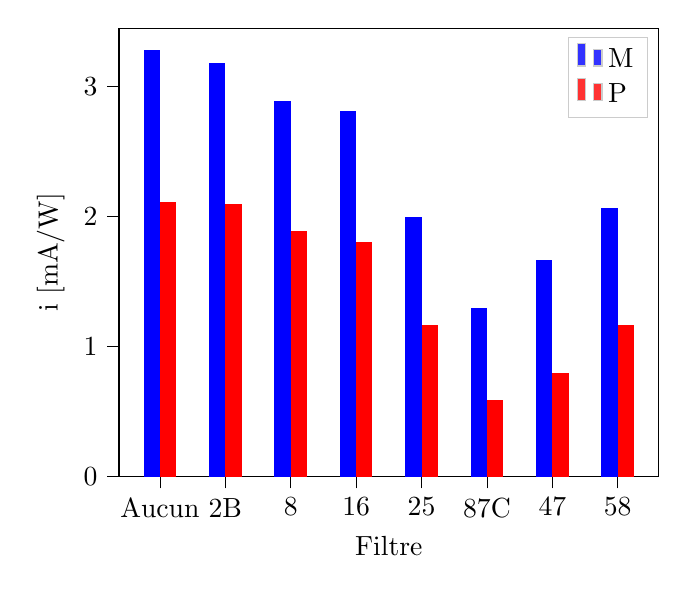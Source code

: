 % This file was created with tikzplotlib v0.10.1.
\begin{tikzpicture}

\definecolor{darkgray176}{RGB}{176,176,176}
\definecolor{lightgray204}{RGB}{204,204,204}

\begin{axis}[
legend cell align={left},
legend style={fill opacity=0.8, draw opacity=1, text opacity=1, draw=lightgray204},
tick align=outside,
tick pos=left,
x grid style={darkgray176},
xlabel={Filtre},
xmin=-0.5, xmax=7.75,
xtick style={color=black},
xtick={0.125,1.125,2.125,3.125,4.125,5.125,6.125,7.125},
xticklabels={Aucun,2B,8,16,25,87C,47,58},
y grid style={darkgray176},
ylabel={i [mA/W]},
ymin=0, ymax=3.449,
ytick style={color=black}
]
\draw[draw=none,fill=blue] (axis cs:-0.125,0) rectangle (axis cs:0.125,3.284);
\addlegendimage{ybar,ybar legend,draw=none,fill=blue}
\addlegendentry{M}

\draw[draw=none,fill=blue] (axis cs:0.875,0) rectangle (axis cs:1.125,3.178);
\draw[draw=none,fill=blue] (axis cs:1.875,0) rectangle (axis cs:2.125,2.892);
\draw[draw=none,fill=blue] (axis cs:2.875,0) rectangle (axis cs:3.125,2.814);
\draw[draw=none,fill=blue] (axis cs:3.875,0) rectangle (axis cs:4.125,1.996);
\draw[draw=none,fill=blue] (axis cs:4.875,0) rectangle (axis cs:5.125,1.296);
\draw[draw=none,fill=blue] (axis cs:5.875,0) rectangle (axis cs:6.125,1.664);
\draw[draw=none,fill=blue] (axis cs:6.875,0) rectangle (axis cs:7.125,2.063);
\draw[draw=none,fill=red] (axis cs:0.125,0) rectangle (axis cs:0.375,2.109);
\addlegendimage{ybar,ybar legend,draw=none,fill=red}
\addlegendentry{P}

\draw[draw=none,fill=red] (axis cs:1.125,0) rectangle (axis cs:1.375,2.095);
\draw[draw=none,fill=red] (axis cs:2.125,0) rectangle (axis cs:2.375,1.892);
\draw[draw=none,fill=red] (axis cs:3.125,0) rectangle (axis cs:3.375,1.808);
\draw[draw=none,fill=red] (axis cs:4.125,0) rectangle (axis cs:4.375,1.162);
\draw[draw=none,fill=red] (axis cs:5.125,0) rectangle (axis cs:5.375,0.586);
\draw[draw=none,fill=red] (axis cs:6.125,0) rectangle (axis cs:6.375,0.797);
\draw[draw=none,fill=red] (axis cs:7.125,0) rectangle (axis cs:7.375,1.165);
\end{axis}

\end{tikzpicture}
